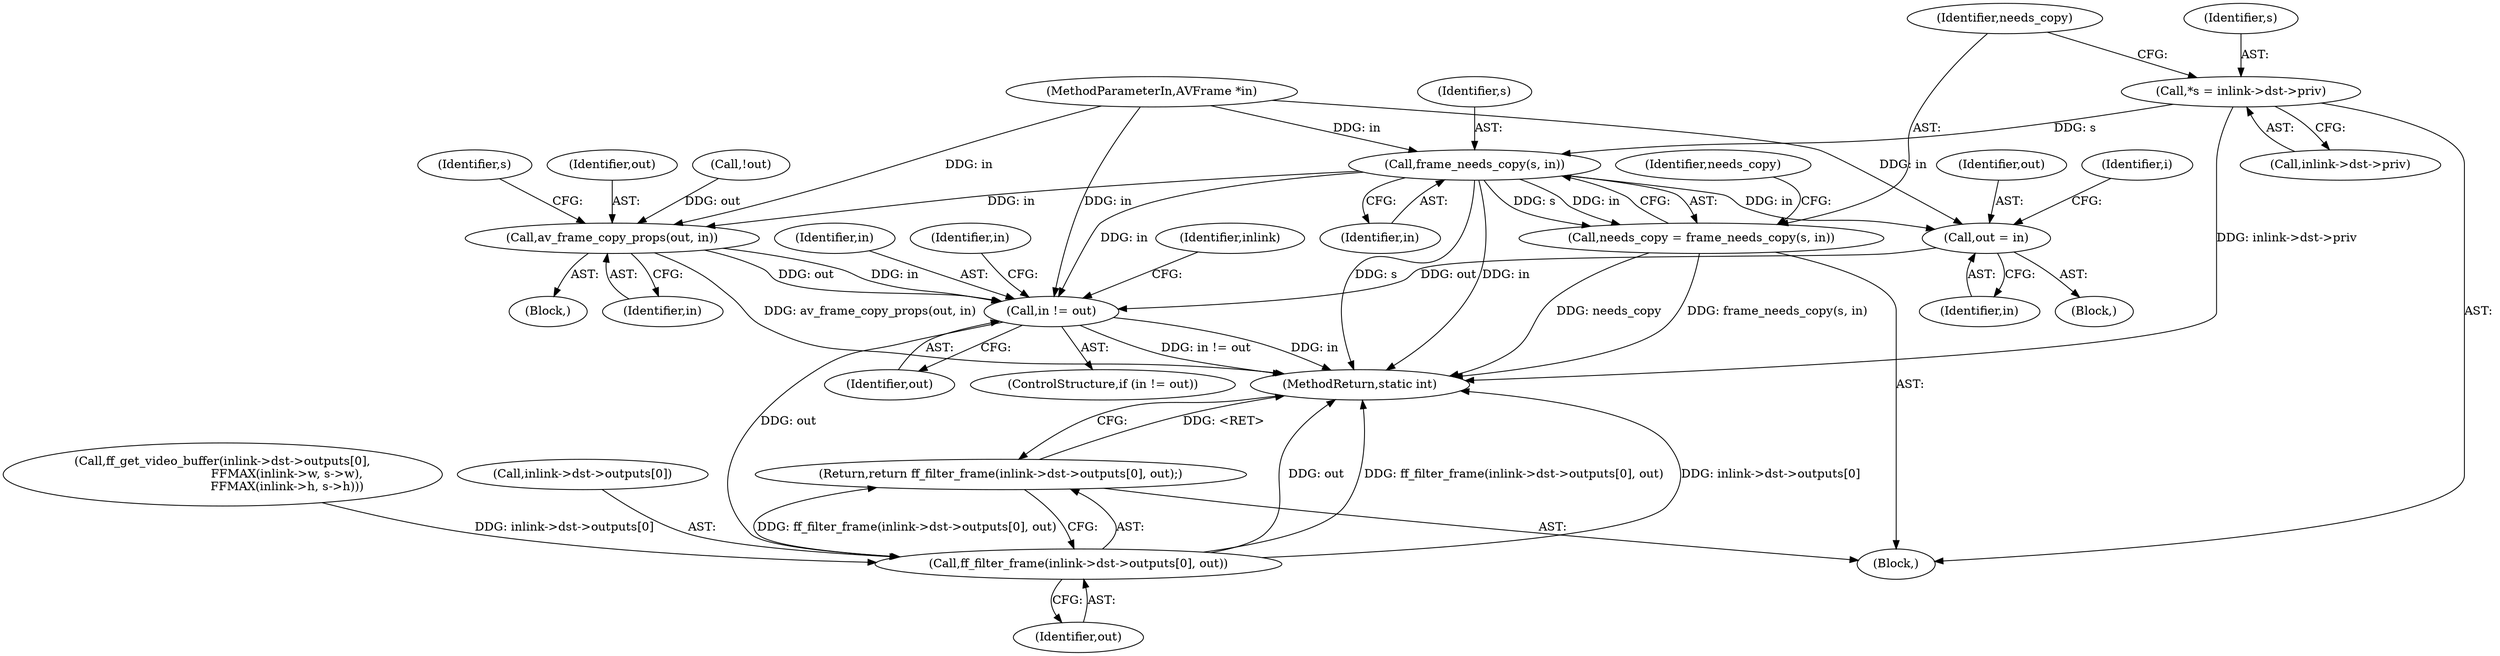 digraph "0_FFmpeg_e43a0a232dbf6d3c161823c2e07c52e76227a1bc_7@pointer" {
"1000109" [label="(Call,*s = inlink->dst->priv)"];
"1000120" [label="(Call,frame_needs_copy(s, in))"];
"1000118" [label="(Call,needs_copy = frame_needs_copy(s, in))"];
"1000166" [label="(Call,av_frame_copy_props(out, in))"];
"1000433" [label="(Call,in != out)"];
"1000440" [label="(Call,ff_filter_frame(inlink->dst->outputs[0], out))"];
"1000439" [label="(Return,return ff_filter_frame(inlink->dst->outputs[0], out);)"];
"1000172" [label="(Call,out = in)"];
"1000439" [label="(Return,return ff_filter_frame(inlink->dst->outputs[0], out);)"];
"1000438" [label="(Identifier,in)"];
"1000172" [label="(Call,out = in)"];
"1000119" [label="(Identifier,needs_copy)"];
"1000170" [label="(Block,)"];
"1000444" [label="(Identifier,inlink)"];
"1000244" [label="(Identifier,s)"];
"1000122" [label="(Identifier,in)"];
"1000168" [label="(Identifier,in)"];
"1000434" [label="(Identifier,in)"];
"1000124" [label="(Identifier,needs_copy)"];
"1000177" [label="(Identifier,i)"];
"1000166" [label="(Call,av_frame_copy_props(out, in))"];
"1000134" [label="(Call,ff_get_video_buffer(inlink->dst->outputs[0],\n                                  FFMAX(inlink->w, s->w),\n                                  FFMAX(inlink->h, s->h)))"];
"1000167" [label="(Identifier,out)"];
"1000125" [label="(Block,)"];
"1000111" [label="(Call,inlink->dst->priv)"];
"1000174" [label="(Identifier,in)"];
"1000449" [label="(MethodReturn,static int)"];
"1000109" [label="(Call,*s = inlink->dst->priv)"];
"1000433" [label="(Call,in != out)"];
"1000157" [label="(Call,!out)"];
"1000441" [label="(Call,inlink->dst->outputs[0])"];
"1000432" [label="(ControlStructure,if (in != out))"];
"1000106" [label="(MethodParameterIn,AVFrame *in)"];
"1000435" [label="(Identifier,out)"];
"1000120" [label="(Call,frame_needs_copy(s, in))"];
"1000173" [label="(Identifier,out)"];
"1000110" [label="(Identifier,s)"];
"1000107" [label="(Block,)"];
"1000118" [label="(Call,needs_copy = frame_needs_copy(s, in))"];
"1000121" [label="(Identifier,s)"];
"1000448" [label="(Identifier,out)"];
"1000440" [label="(Call,ff_filter_frame(inlink->dst->outputs[0], out))"];
"1000109" -> "1000107"  [label="AST: "];
"1000109" -> "1000111"  [label="CFG: "];
"1000110" -> "1000109"  [label="AST: "];
"1000111" -> "1000109"  [label="AST: "];
"1000119" -> "1000109"  [label="CFG: "];
"1000109" -> "1000449"  [label="DDG: inlink->dst->priv"];
"1000109" -> "1000120"  [label="DDG: s"];
"1000120" -> "1000118"  [label="AST: "];
"1000120" -> "1000122"  [label="CFG: "];
"1000121" -> "1000120"  [label="AST: "];
"1000122" -> "1000120"  [label="AST: "];
"1000118" -> "1000120"  [label="CFG: "];
"1000120" -> "1000449"  [label="DDG: s"];
"1000120" -> "1000449"  [label="DDG: in"];
"1000120" -> "1000118"  [label="DDG: s"];
"1000120" -> "1000118"  [label="DDG: in"];
"1000106" -> "1000120"  [label="DDG: in"];
"1000120" -> "1000166"  [label="DDG: in"];
"1000120" -> "1000172"  [label="DDG: in"];
"1000120" -> "1000433"  [label="DDG: in"];
"1000118" -> "1000107"  [label="AST: "];
"1000119" -> "1000118"  [label="AST: "];
"1000124" -> "1000118"  [label="CFG: "];
"1000118" -> "1000449"  [label="DDG: frame_needs_copy(s, in)"];
"1000118" -> "1000449"  [label="DDG: needs_copy"];
"1000166" -> "1000125"  [label="AST: "];
"1000166" -> "1000168"  [label="CFG: "];
"1000167" -> "1000166"  [label="AST: "];
"1000168" -> "1000166"  [label="AST: "];
"1000244" -> "1000166"  [label="CFG: "];
"1000166" -> "1000449"  [label="DDG: av_frame_copy_props(out, in)"];
"1000157" -> "1000166"  [label="DDG: out"];
"1000106" -> "1000166"  [label="DDG: in"];
"1000166" -> "1000433"  [label="DDG: in"];
"1000166" -> "1000433"  [label="DDG: out"];
"1000433" -> "1000432"  [label="AST: "];
"1000433" -> "1000435"  [label="CFG: "];
"1000434" -> "1000433"  [label="AST: "];
"1000435" -> "1000433"  [label="AST: "];
"1000438" -> "1000433"  [label="CFG: "];
"1000444" -> "1000433"  [label="CFG: "];
"1000433" -> "1000449"  [label="DDG: in"];
"1000433" -> "1000449"  [label="DDG: in != out"];
"1000106" -> "1000433"  [label="DDG: in"];
"1000172" -> "1000433"  [label="DDG: out"];
"1000433" -> "1000440"  [label="DDG: out"];
"1000440" -> "1000439"  [label="AST: "];
"1000440" -> "1000448"  [label="CFG: "];
"1000441" -> "1000440"  [label="AST: "];
"1000448" -> "1000440"  [label="AST: "];
"1000439" -> "1000440"  [label="CFG: "];
"1000440" -> "1000449"  [label="DDG: out"];
"1000440" -> "1000449"  [label="DDG: ff_filter_frame(inlink->dst->outputs[0], out)"];
"1000440" -> "1000449"  [label="DDG: inlink->dst->outputs[0]"];
"1000440" -> "1000439"  [label="DDG: ff_filter_frame(inlink->dst->outputs[0], out)"];
"1000134" -> "1000440"  [label="DDG: inlink->dst->outputs[0]"];
"1000439" -> "1000107"  [label="AST: "];
"1000449" -> "1000439"  [label="CFG: "];
"1000439" -> "1000449"  [label="DDG: <RET>"];
"1000172" -> "1000170"  [label="AST: "];
"1000172" -> "1000174"  [label="CFG: "];
"1000173" -> "1000172"  [label="AST: "];
"1000174" -> "1000172"  [label="AST: "];
"1000177" -> "1000172"  [label="CFG: "];
"1000106" -> "1000172"  [label="DDG: in"];
}
